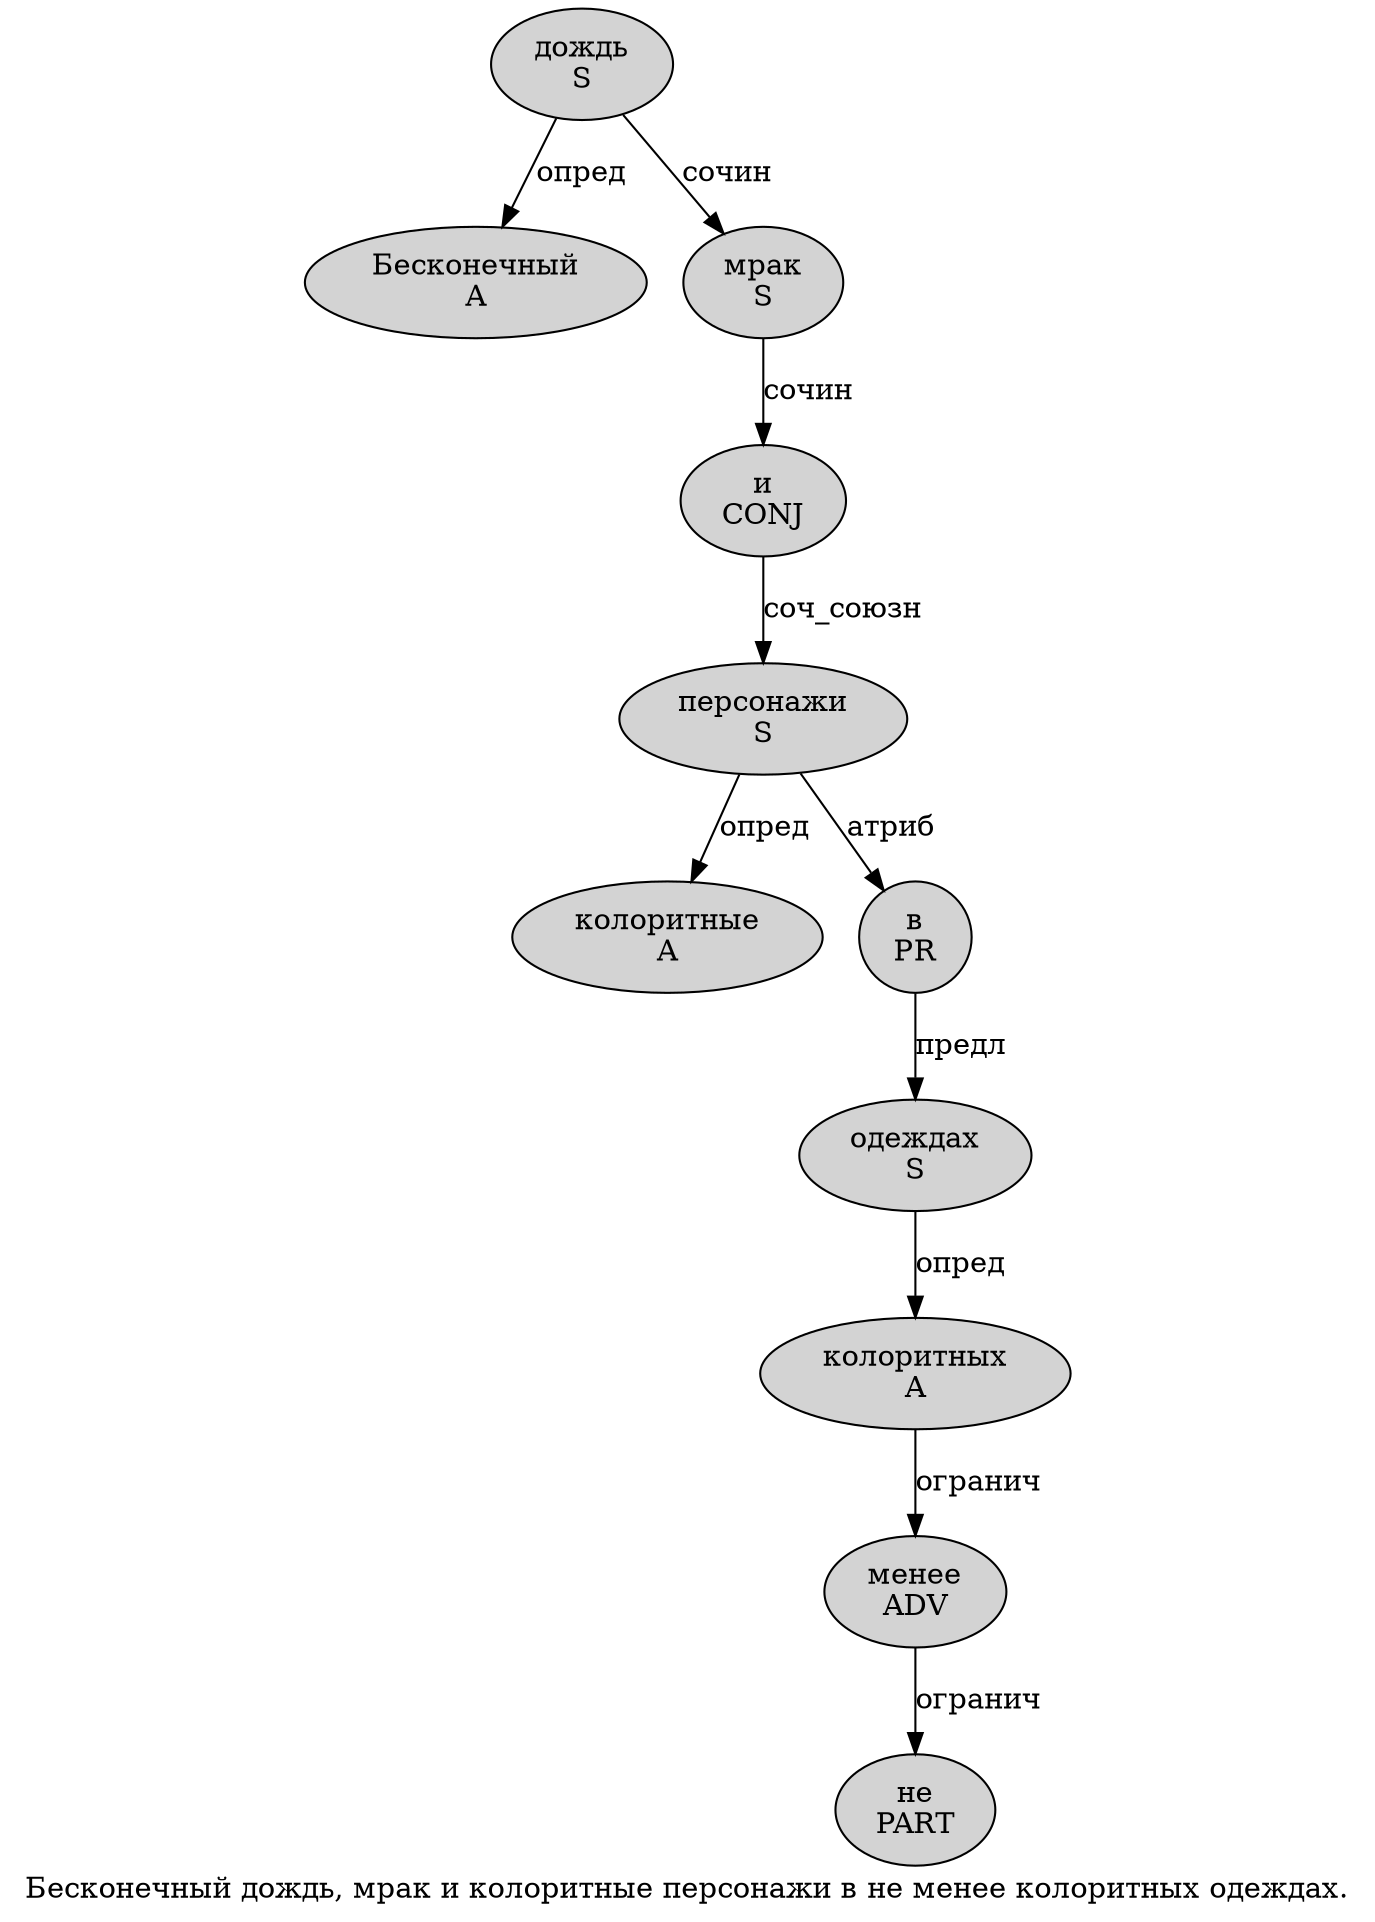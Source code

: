 digraph SENTENCE_2786 {
	graph [label="Бесконечный дождь, мрак и колоритные персонажи в не менее колоритных одеждах."]
	node [style=filled]
		0 [label="Бесконечный
A" color="" fillcolor=lightgray penwidth=1 shape=ellipse]
		1 [label="дождь
S" color="" fillcolor=lightgray penwidth=1 shape=ellipse]
		3 [label="мрак
S" color="" fillcolor=lightgray penwidth=1 shape=ellipse]
		4 [label="и
CONJ" color="" fillcolor=lightgray penwidth=1 shape=ellipse]
		5 [label="колоритные
A" color="" fillcolor=lightgray penwidth=1 shape=ellipse]
		6 [label="персонажи
S" color="" fillcolor=lightgray penwidth=1 shape=ellipse]
		7 [label="в
PR" color="" fillcolor=lightgray penwidth=1 shape=ellipse]
		8 [label="не
PART" color="" fillcolor=lightgray penwidth=1 shape=ellipse]
		9 [label="менее
ADV" color="" fillcolor=lightgray penwidth=1 shape=ellipse]
		10 [label="колоритных
A" color="" fillcolor=lightgray penwidth=1 shape=ellipse]
		11 [label="одеждах
S" color="" fillcolor=lightgray penwidth=1 shape=ellipse]
			1 -> 0 [label="опред"]
			1 -> 3 [label="сочин"]
			10 -> 9 [label="огранич"]
			9 -> 8 [label="огранич"]
			6 -> 5 [label="опред"]
			6 -> 7 [label="атриб"]
			4 -> 6 [label="соч_союзн"]
			11 -> 10 [label="опред"]
			3 -> 4 [label="сочин"]
			7 -> 11 [label="предл"]
}